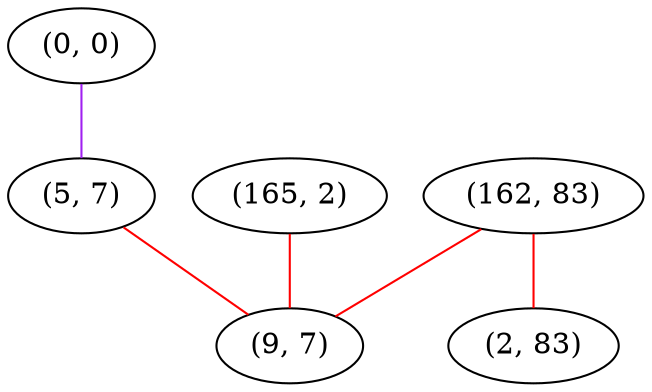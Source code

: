 graph "" {
"(0, 0)";
"(162, 83)";
"(5, 7)";
"(2, 83)";
"(165, 2)";
"(9, 7)";
"(0, 0)" -- "(5, 7)"  [color=purple, key=0, weight=4];
"(162, 83)" -- "(2, 83)"  [color=red, key=0, weight=1];
"(162, 83)" -- "(9, 7)"  [color=red, key=0, weight=1];
"(5, 7)" -- "(9, 7)"  [color=red, key=0, weight=1];
"(165, 2)" -- "(9, 7)"  [color=red, key=0, weight=1];
}
